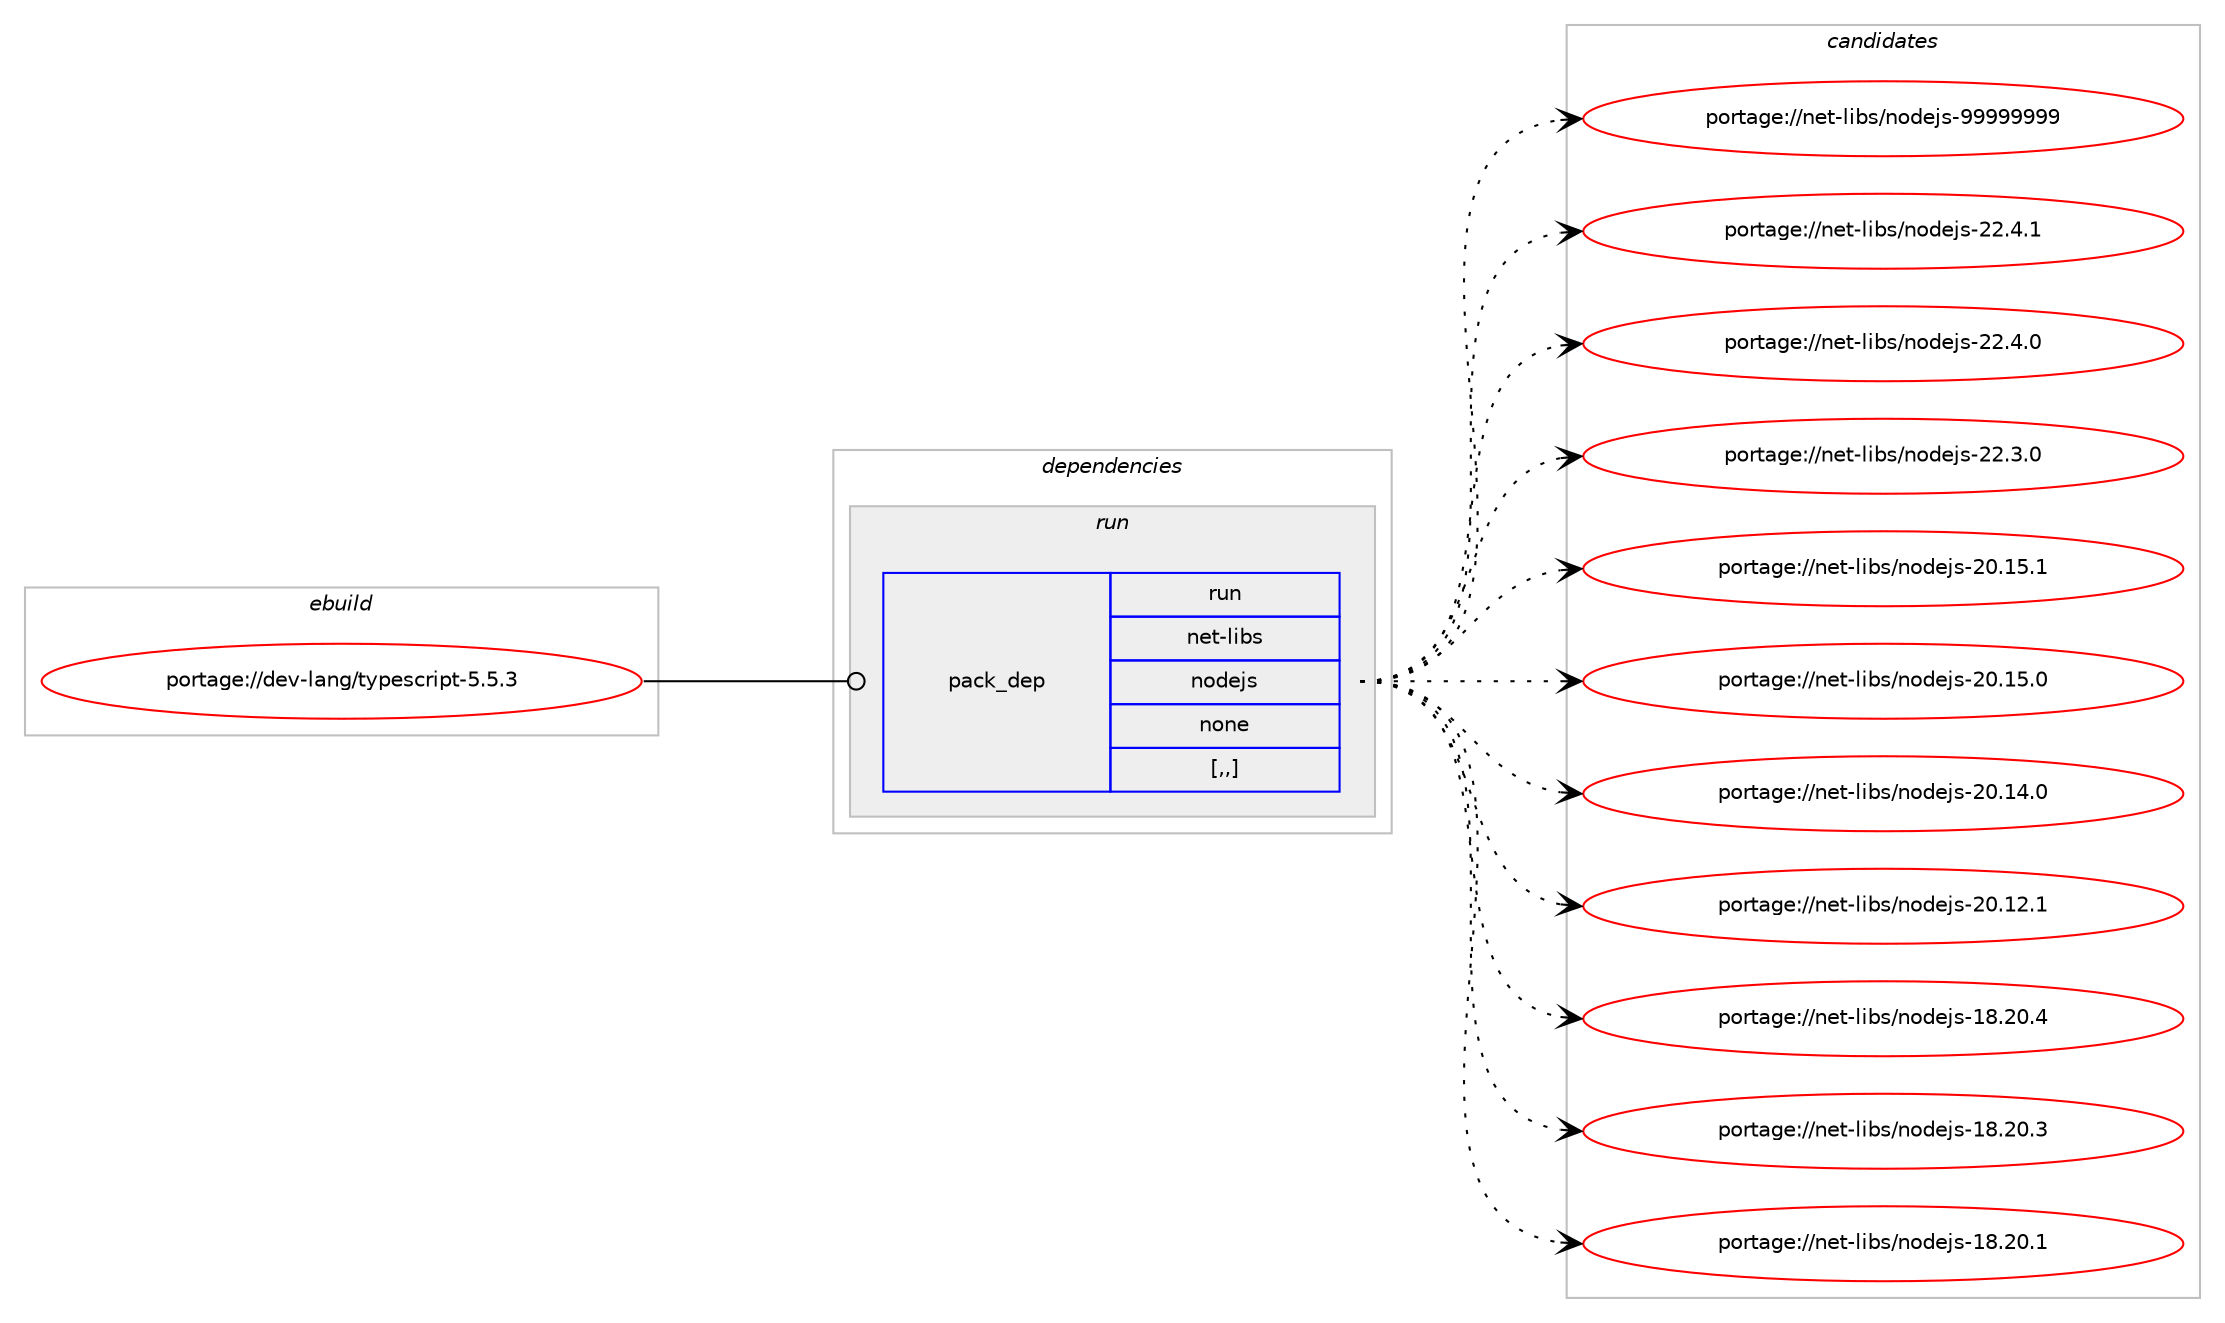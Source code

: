 digraph prolog {

# *************
# Graph options
# *************

newrank=true;
concentrate=true;
compound=true;
graph [rankdir=LR,fontname=Helvetica,fontsize=10,ranksep=1.5];#, ranksep=2.5, nodesep=0.2];
edge  [arrowhead=vee];
node  [fontname=Helvetica,fontsize=10];

# **********
# The ebuild
# **********

subgraph cluster_leftcol {
color=gray;
rank=same;
label=<<i>ebuild</i>>;
id [label="portage://dev-lang/typescript-5.5.3", color=red, width=4, href="../dev-lang/typescript-5.5.3.svg"];
}

# ****************
# The dependencies
# ****************

subgraph cluster_midcol {
color=gray;
label=<<i>dependencies</i>>;
subgraph cluster_compile {
fillcolor="#eeeeee";
style=filled;
label=<<i>compile</i>>;
}
subgraph cluster_compileandrun {
fillcolor="#eeeeee";
style=filled;
label=<<i>compile and run</i>>;
}
subgraph cluster_run {
fillcolor="#eeeeee";
style=filled;
label=<<i>run</i>>;
subgraph pack78282 {
dependency104715 [label=<<TABLE BORDER="0" CELLBORDER="1" CELLSPACING="0" CELLPADDING="4" WIDTH="220"><TR><TD ROWSPAN="6" CELLPADDING="30">pack_dep</TD></TR><TR><TD WIDTH="110">run</TD></TR><TR><TD>net-libs</TD></TR><TR><TD>nodejs</TD></TR><TR><TD>none</TD></TR><TR><TD>[,,]</TD></TR></TABLE>>, shape=none, color=blue];
}
id:e -> dependency104715:w [weight=20,style="solid",arrowhead="odot"];
}
}

# **************
# The candidates
# **************

subgraph cluster_choices {
rank=same;
color=gray;
label=<<i>candidates</i>>;

subgraph choice78282 {
color=black;
nodesep=1;
choice110101116451081059811547110111100101106115455757575757575757 [label="portage://net-libs/nodejs-99999999", color=red, width=4,href="../net-libs/nodejs-99999999.svg"];
choice11010111645108105981154711011110010110611545505046524649 [label="portage://net-libs/nodejs-22.4.1", color=red, width=4,href="../net-libs/nodejs-22.4.1.svg"];
choice11010111645108105981154711011110010110611545505046524648 [label="portage://net-libs/nodejs-22.4.0", color=red, width=4,href="../net-libs/nodejs-22.4.0.svg"];
choice11010111645108105981154711011110010110611545505046514648 [label="portage://net-libs/nodejs-22.3.0", color=red, width=4,href="../net-libs/nodejs-22.3.0.svg"];
choice1101011164510810598115471101111001011061154550484649534649 [label="portage://net-libs/nodejs-20.15.1", color=red, width=4,href="../net-libs/nodejs-20.15.1.svg"];
choice1101011164510810598115471101111001011061154550484649534648 [label="portage://net-libs/nodejs-20.15.0", color=red, width=4,href="../net-libs/nodejs-20.15.0.svg"];
choice1101011164510810598115471101111001011061154550484649524648 [label="portage://net-libs/nodejs-20.14.0", color=red, width=4,href="../net-libs/nodejs-20.14.0.svg"];
choice1101011164510810598115471101111001011061154550484649504649 [label="portage://net-libs/nodejs-20.12.1", color=red, width=4,href="../net-libs/nodejs-20.12.1.svg"];
choice1101011164510810598115471101111001011061154549564650484652 [label="portage://net-libs/nodejs-18.20.4", color=red, width=4,href="../net-libs/nodejs-18.20.4.svg"];
choice1101011164510810598115471101111001011061154549564650484651 [label="portage://net-libs/nodejs-18.20.3", color=red, width=4,href="../net-libs/nodejs-18.20.3.svg"];
choice1101011164510810598115471101111001011061154549564650484649 [label="portage://net-libs/nodejs-18.20.1", color=red, width=4,href="../net-libs/nodejs-18.20.1.svg"];
dependency104715:e -> choice110101116451081059811547110111100101106115455757575757575757:w [style=dotted,weight="100"];
dependency104715:e -> choice11010111645108105981154711011110010110611545505046524649:w [style=dotted,weight="100"];
dependency104715:e -> choice11010111645108105981154711011110010110611545505046524648:w [style=dotted,weight="100"];
dependency104715:e -> choice11010111645108105981154711011110010110611545505046514648:w [style=dotted,weight="100"];
dependency104715:e -> choice1101011164510810598115471101111001011061154550484649534649:w [style=dotted,weight="100"];
dependency104715:e -> choice1101011164510810598115471101111001011061154550484649534648:w [style=dotted,weight="100"];
dependency104715:e -> choice1101011164510810598115471101111001011061154550484649524648:w [style=dotted,weight="100"];
dependency104715:e -> choice1101011164510810598115471101111001011061154550484649504649:w [style=dotted,weight="100"];
dependency104715:e -> choice1101011164510810598115471101111001011061154549564650484652:w [style=dotted,weight="100"];
dependency104715:e -> choice1101011164510810598115471101111001011061154549564650484651:w [style=dotted,weight="100"];
dependency104715:e -> choice1101011164510810598115471101111001011061154549564650484649:w [style=dotted,weight="100"];
}
}

}
